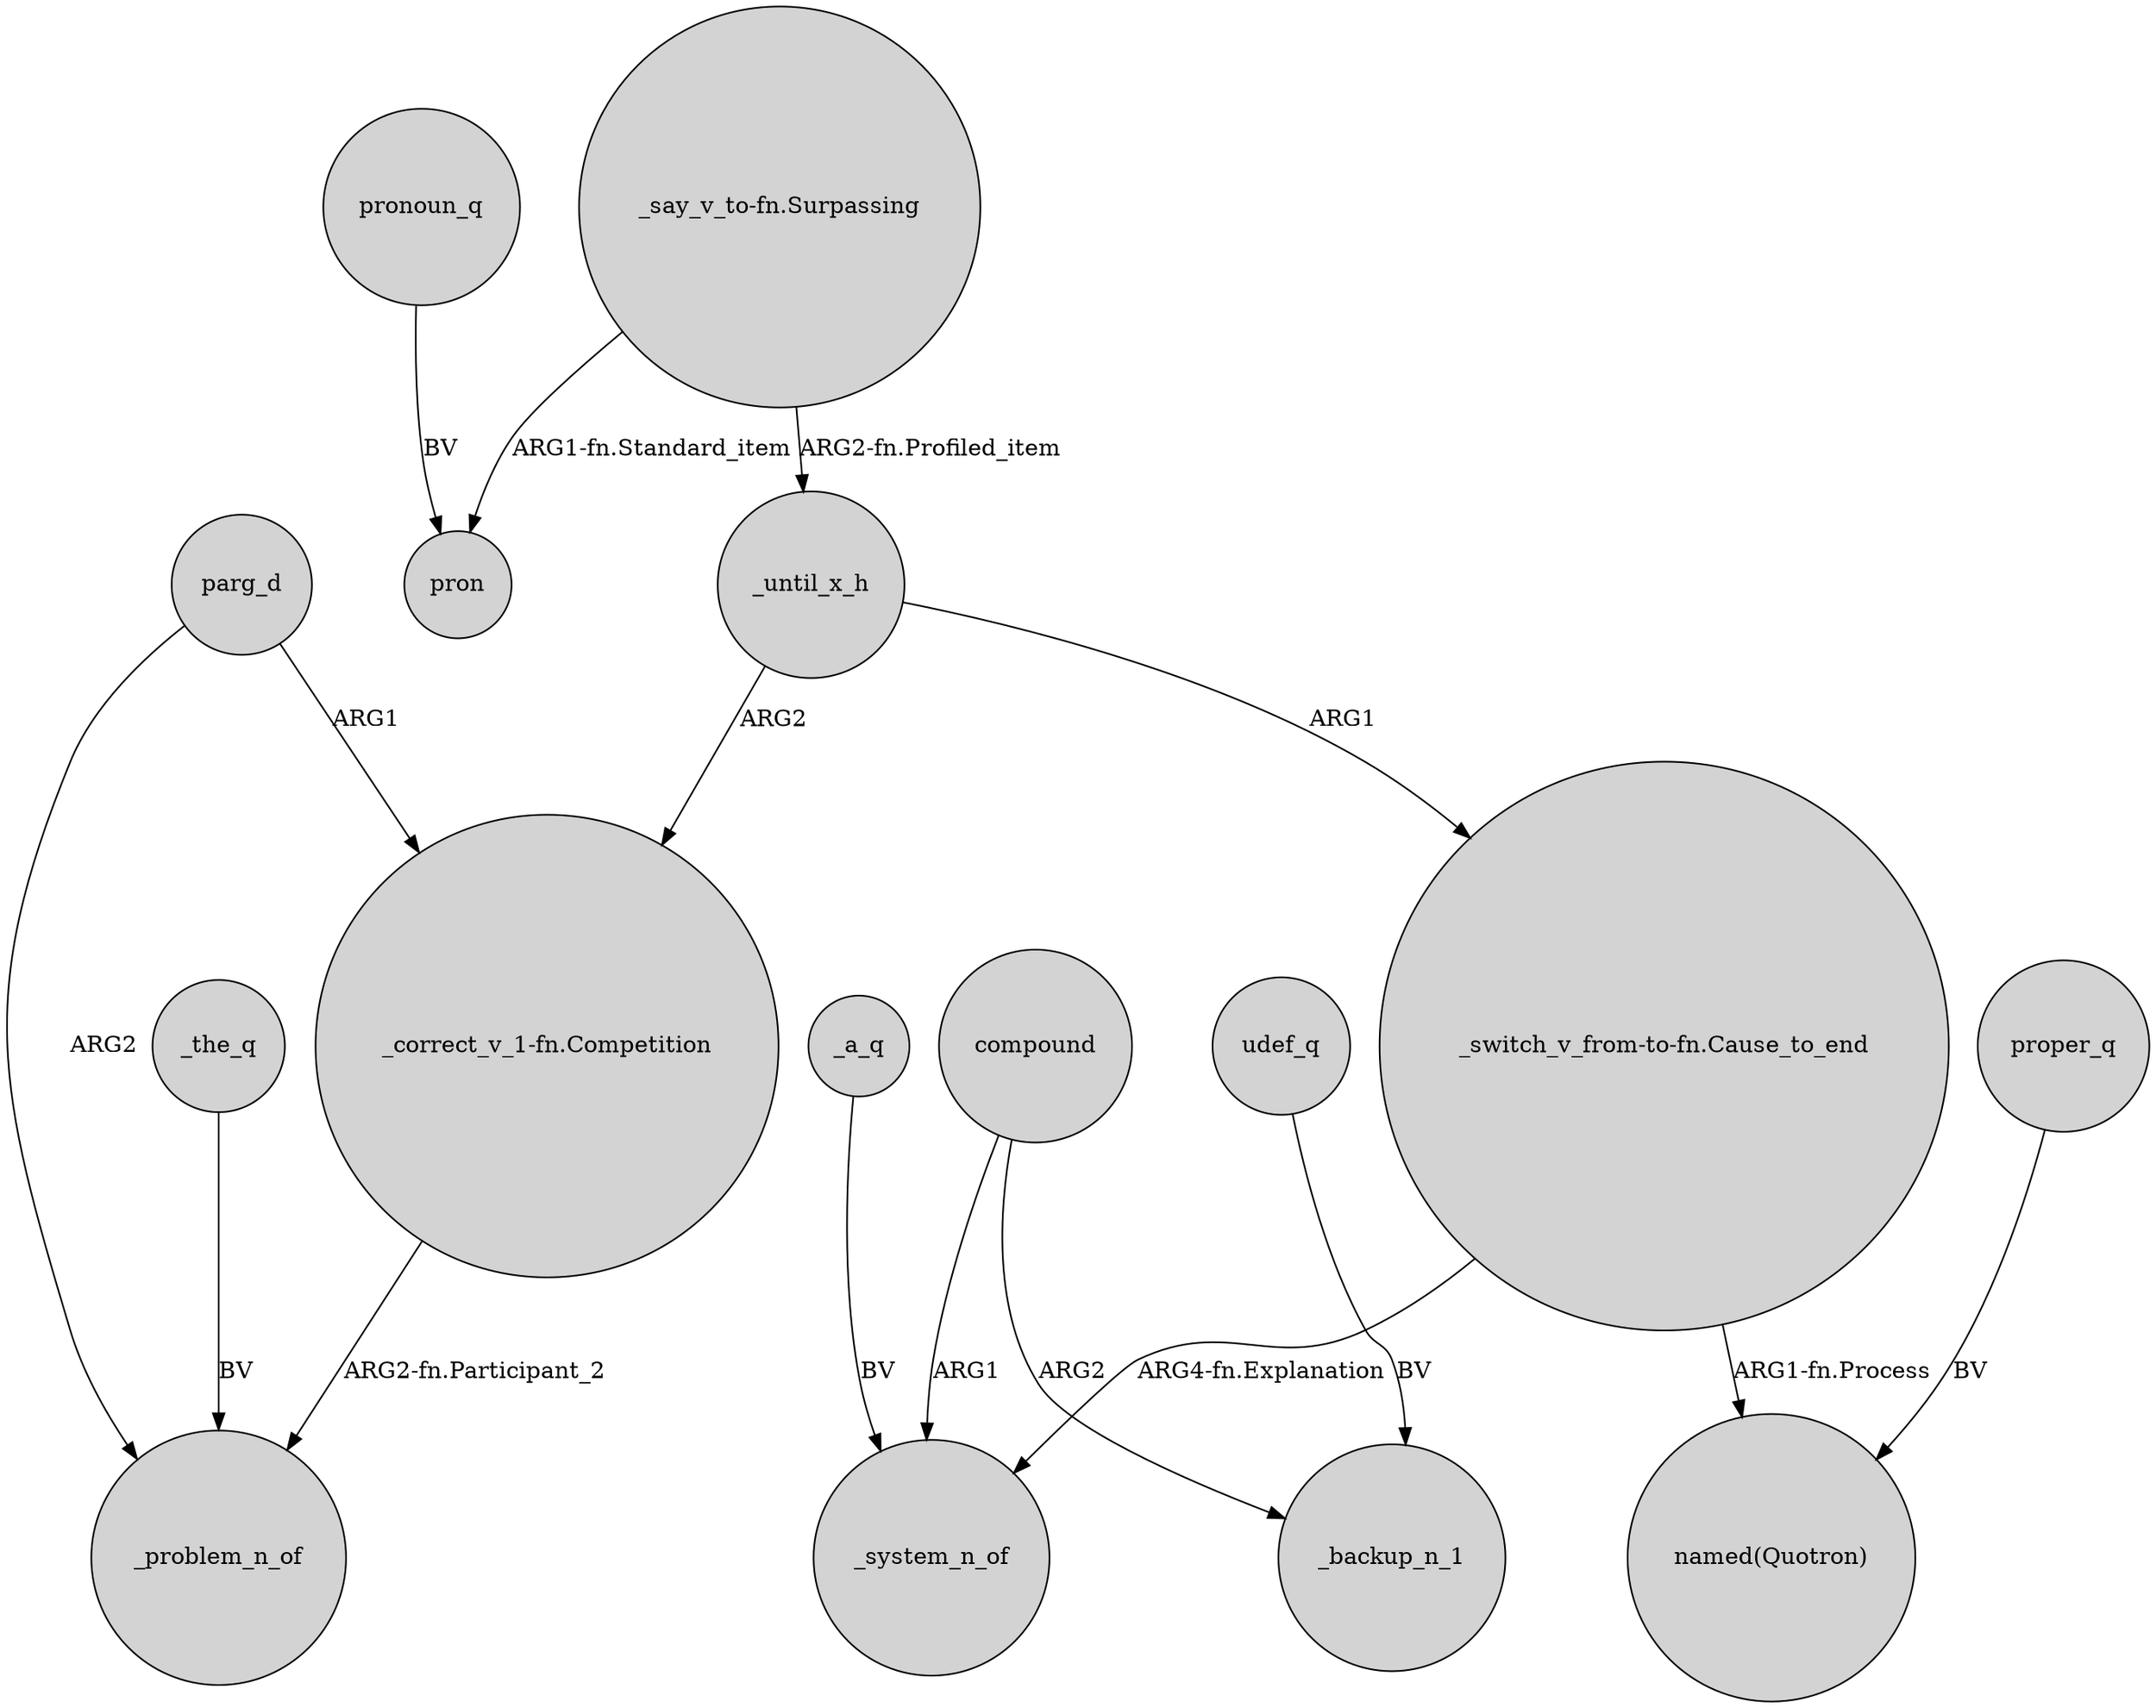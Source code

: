 digraph {
	node [shape=circle style=filled]
	"_say_v_to-fn.Surpassing" -> _until_x_h [label="ARG2-fn.Profiled_item"]
	compound -> _system_n_of [label=ARG1]
	_until_x_h -> "_correct_v_1-fn.Competition" [label=ARG2]
	parg_d -> "_correct_v_1-fn.Competition" [label=ARG1]
	proper_q -> "named(Quotron)" [label=BV]
	_until_x_h -> "_switch_v_from-to-fn.Cause_to_end" [label=ARG1]
	compound -> _backup_n_1 [label=ARG2]
	"_switch_v_from-to-fn.Cause_to_end" -> "named(Quotron)" [label="ARG1-fn.Process"]
	"_correct_v_1-fn.Competition" -> _problem_n_of [label="ARG2-fn.Participant_2"]
	udef_q -> _backup_n_1 [label=BV]
	_the_q -> _problem_n_of [label=BV]
	pronoun_q -> pron [label=BV]
	parg_d -> _problem_n_of [label=ARG2]
	"_switch_v_from-to-fn.Cause_to_end" -> _system_n_of [label="ARG4-fn.Explanation"]
	_a_q -> _system_n_of [label=BV]
	"_say_v_to-fn.Surpassing" -> pron [label="ARG1-fn.Standard_item"]
}
